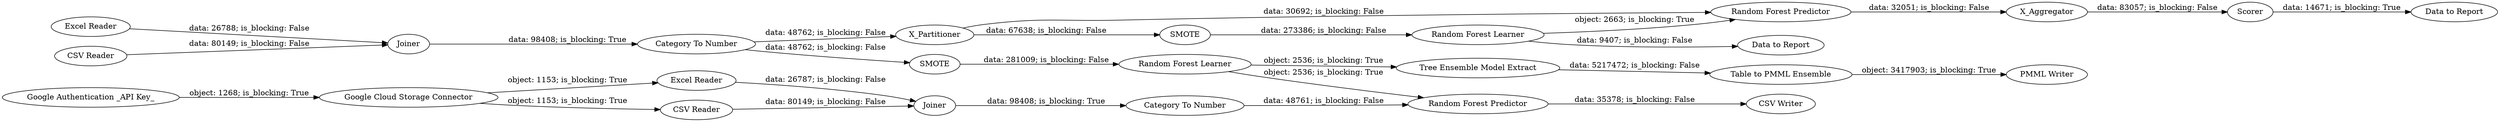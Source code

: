 digraph {
	"8998419108534933247_14" [label=X_Partitioner]
	"8998419108534933247_12" [label="Excel Reader"]
	"8998419108534933247_27" [label="Table to PMML Ensemble"]
	"8998419108534933247_32" [label="Excel Reader"]
	"8998419108534933247_15" [label=X_Aggregator]
	"8998419108534933247_30" [label="Category To Number"]
	"8998419108534933247_36" [label="Data to Report"]
	"8998419108534933247_7" [label="Random Forest Predictor"]
	"8998419108534933247_24" [label="Random Forest Learner"]
	"8998419108534933247_25" [label=SMOTE]
	"8998419108534933247_31" [label="CSV Reader"]
	"8998419108534933247_3" [label=Joiner]
	"8998419108534933247_26" [label="PMML Writer"]
	"8998419108534933247_11" [label="CSV Reader"]
	"8998419108534933247_28" [label="Tree Ensemble Model Extract"]
	"8998419108534933247_16" [label=Scorer]
	"8998419108534933247_13" [label="Category To Number"]
	"8998419108534933247_9" [label="Google Cloud Storage Connector"]
	"8998419108534933247_10" [label="Google Authentication _API Key_"]
	"8998419108534933247_35" [label="Data to Report"]
	"8998419108534933247_18" [label=SMOTE]
	"8998419108534933247_34" [label="CSV Writer"]
	"8998419108534933247_6" [label="Random Forest Learner"]
	"8998419108534933247_33" [label="Random Forest Predictor"]
	"8998419108534933247_29" [label=Joiner]
	"8998419108534933247_32" -> "8998419108534933247_29" [label="data: 26788; is_blocking: False"]
	"8998419108534933247_9" -> "8998419108534933247_12" [label="object: 1153; is_blocking: True"]
	"8998419108534933247_13" -> "8998419108534933247_33" [label="data: 48761; is_blocking: False"]
	"8998419108534933247_29" -> "8998419108534933247_30" [label="data: 98408; is_blocking: True"]
	"8998419108534933247_30" -> "8998419108534933247_25" [label="data: 48762; is_blocking: False"]
	"8998419108534933247_18" -> "8998419108534933247_6" [label="data: 273386; is_blocking: False"]
	"8998419108534933247_30" -> "8998419108534933247_14" [label="data: 48762; is_blocking: False"]
	"8998419108534933247_11" -> "8998419108534933247_3" [label="data: 80149; is_blocking: False"]
	"8998419108534933247_16" -> "8998419108534933247_35" [label="data: 14671; is_blocking: True"]
	"8998419108534933247_14" -> "8998419108534933247_18" [label="data: 67638; is_blocking: False"]
	"8998419108534933247_27" -> "8998419108534933247_26" [label="object: 3417903; is_blocking: True"]
	"8998419108534933247_10" -> "8998419108534933247_9" [label="object: 1268; is_blocking: True"]
	"8998419108534933247_24" -> "8998419108534933247_33" [label="object: 2536; is_blocking: True"]
	"8998419108534933247_12" -> "8998419108534933247_3" [label="data: 26787; is_blocking: False"]
	"8998419108534933247_24" -> "8998419108534933247_28" [label="object: 2536; is_blocking: True"]
	"8998419108534933247_6" -> "8998419108534933247_7" [label="object: 2663; is_blocking: True"]
	"8998419108534933247_28" -> "8998419108534933247_27" [label="data: 5217472; is_blocking: False"]
	"8998419108534933247_14" -> "8998419108534933247_7" [label="data: 30692; is_blocking: False"]
	"8998419108534933247_15" -> "8998419108534933247_16" [label="data: 83057; is_blocking: False"]
	"8998419108534933247_6" -> "8998419108534933247_36" [label="data: 9407; is_blocking: False"]
	"8998419108534933247_7" -> "8998419108534933247_15" [label="data: 32051; is_blocking: False"]
	"8998419108534933247_31" -> "8998419108534933247_29" [label="data: 80149; is_blocking: False"]
	"8998419108534933247_9" -> "8998419108534933247_11" [label="object: 1153; is_blocking: True"]
	"8998419108534933247_3" -> "8998419108534933247_13" [label="data: 98408; is_blocking: True"]
	"8998419108534933247_33" -> "8998419108534933247_34" [label="data: 35378; is_blocking: False"]
	"8998419108534933247_25" -> "8998419108534933247_24" [label="data: 281009; is_blocking: False"]
	rankdir=LR
}
